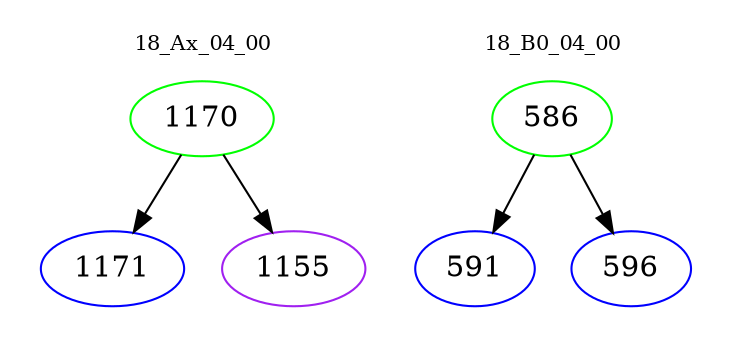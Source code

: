 digraph{
subgraph cluster_0 {
color = white
label = "18_Ax_04_00";
fontsize=10;
T0_1170 [label="1170", color="green"]
T0_1170 -> T0_1171 [color="black"]
T0_1171 [label="1171", color="blue"]
T0_1170 -> T0_1155 [color="black"]
T0_1155 [label="1155", color="purple"]
}
subgraph cluster_1 {
color = white
label = "18_B0_04_00";
fontsize=10;
T1_586 [label="586", color="green"]
T1_586 -> T1_591 [color="black"]
T1_591 [label="591", color="blue"]
T1_586 -> T1_596 [color="black"]
T1_596 [label="596", color="blue"]
}
}
